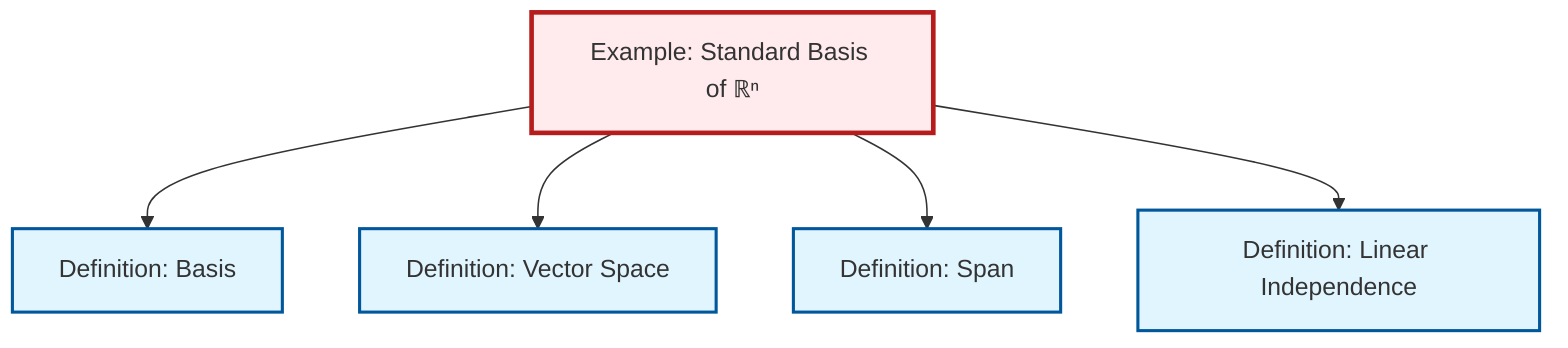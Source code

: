 graph TD
    classDef definition fill:#e1f5fe,stroke:#01579b,stroke-width:2px
    classDef theorem fill:#f3e5f5,stroke:#4a148c,stroke-width:2px
    classDef axiom fill:#fff3e0,stroke:#e65100,stroke-width:2px
    classDef example fill:#e8f5e9,stroke:#1b5e20,stroke-width:2px
    classDef current fill:#ffebee,stroke:#b71c1c,stroke-width:3px
    def-basis["Definition: Basis"]:::definition
    def-vector-space["Definition: Vector Space"]:::definition
    def-span["Definition: Span"]:::definition
    def-linear-independence["Definition: Linear Independence"]:::definition
    ex-standard-basis-rn["Example: Standard Basis of ℝⁿ"]:::example
    ex-standard-basis-rn --> def-basis
    ex-standard-basis-rn --> def-vector-space
    ex-standard-basis-rn --> def-span
    ex-standard-basis-rn --> def-linear-independence
    class ex-standard-basis-rn current